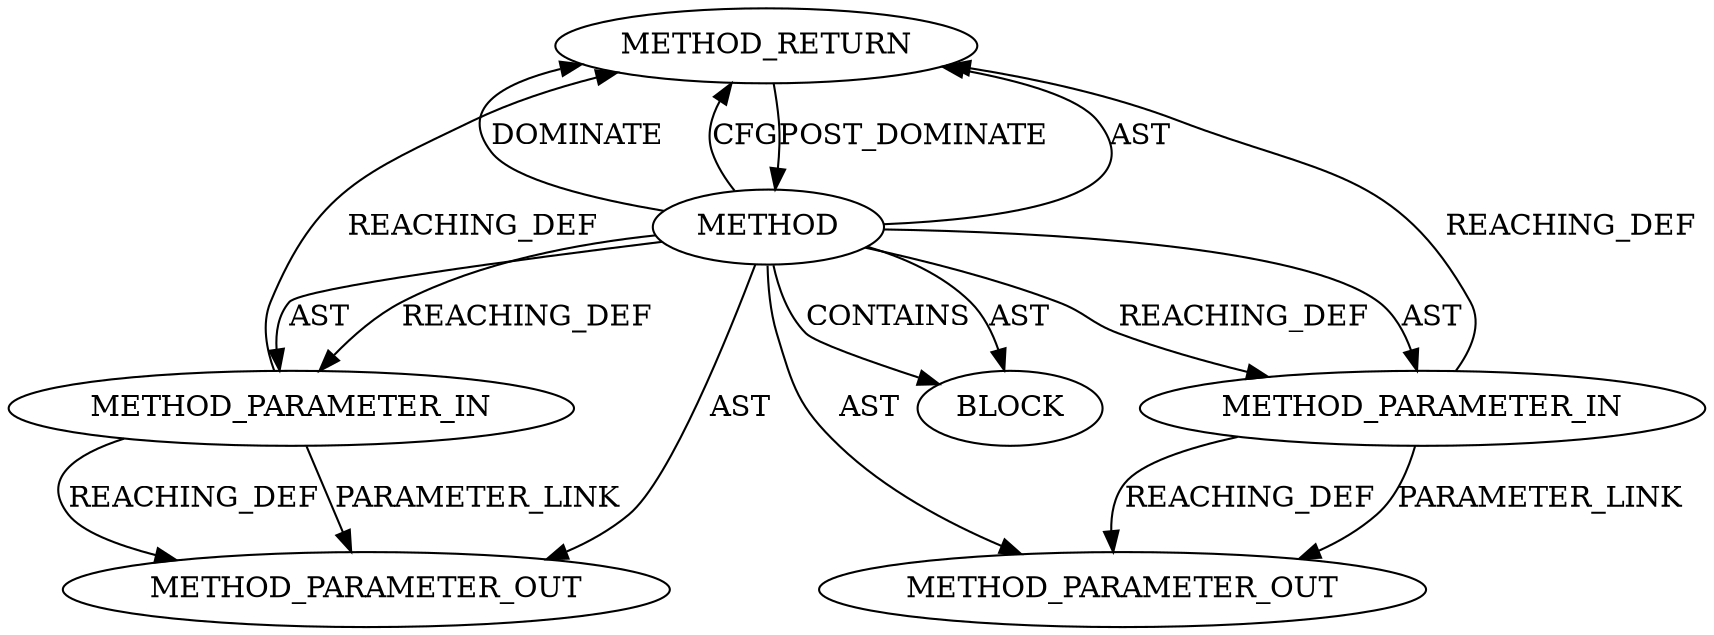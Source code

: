 digraph {
  19664 [label=METHOD_RETURN ORDER=2 CODE="RET" TYPE_FULL_NAME="ANY" EVALUATION_STRATEGY="BY_VALUE"]
  19662 [label=METHOD_PARAMETER_IN ORDER=2 CODE="p2" IS_VARIADIC=false TYPE_FULL_NAME="ANY" EVALUATION_STRATEGY="BY_VALUE" INDEX=2 NAME="p2"]
  19661 [label=METHOD_PARAMETER_IN ORDER=1 CODE="p1" IS_VARIADIC=false TYPE_FULL_NAME="ANY" EVALUATION_STRATEGY="BY_VALUE" INDEX=1 NAME="p1"]
  21874 [label=METHOD_PARAMETER_OUT ORDER=1 CODE="p1" IS_VARIADIC=false TYPE_FULL_NAME="ANY" EVALUATION_STRATEGY="BY_VALUE" INDEX=1 NAME="p1"]
  19660 [label=METHOD AST_PARENT_TYPE="NAMESPACE_BLOCK" AST_PARENT_FULL_NAME="<global>" ORDER=0 CODE="<empty>" FULL_NAME="kmalloc" IS_EXTERNAL=true FILENAME="<empty>" SIGNATURE="" NAME="kmalloc"]
  21875 [label=METHOD_PARAMETER_OUT ORDER=2 CODE="p2" IS_VARIADIC=false TYPE_FULL_NAME="ANY" EVALUATION_STRATEGY="BY_VALUE" INDEX=2 NAME="p2"]
  19663 [label=BLOCK ORDER=1 ARGUMENT_INDEX=1 CODE="<empty>" TYPE_FULL_NAME="ANY"]
  19662 -> 21875 [label=REACHING_DEF VARIABLE="p2"]
  19660 -> 19663 [label=CONTAINS ]
  19660 -> 19664 [label=AST ]
  19660 -> 19663 [label=AST ]
  19661 -> 19664 [label=REACHING_DEF VARIABLE="p1"]
  19660 -> 19661 [label=REACHING_DEF VARIABLE=""]
  19661 -> 21874 [label=REACHING_DEF VARIABLE="p1"]
  19660 -> 21874 [label=AST ]
  19662 -> 21875 [label=PARAMETER_LINK ]
  19660 -> 19664 [label=DOMINATE ]
  19660 -> 19664 [label=CFG ]
  19660 -> 21875 [label=AST ]
  19660 -> 19662 [label=AST ]
  19661 -> 21874 [label=PARAMETER_LINK ]
  19662 -> 19664 [label=REACHING_DEF VARIABLE="p2"]
  19660 -> 19662 [label=REACHING_DEF VARIABLE=""]
  19660 -> 19661 [label=AST ]
  19664 -> 19660 [label=POST_DOMINATE ]
}
